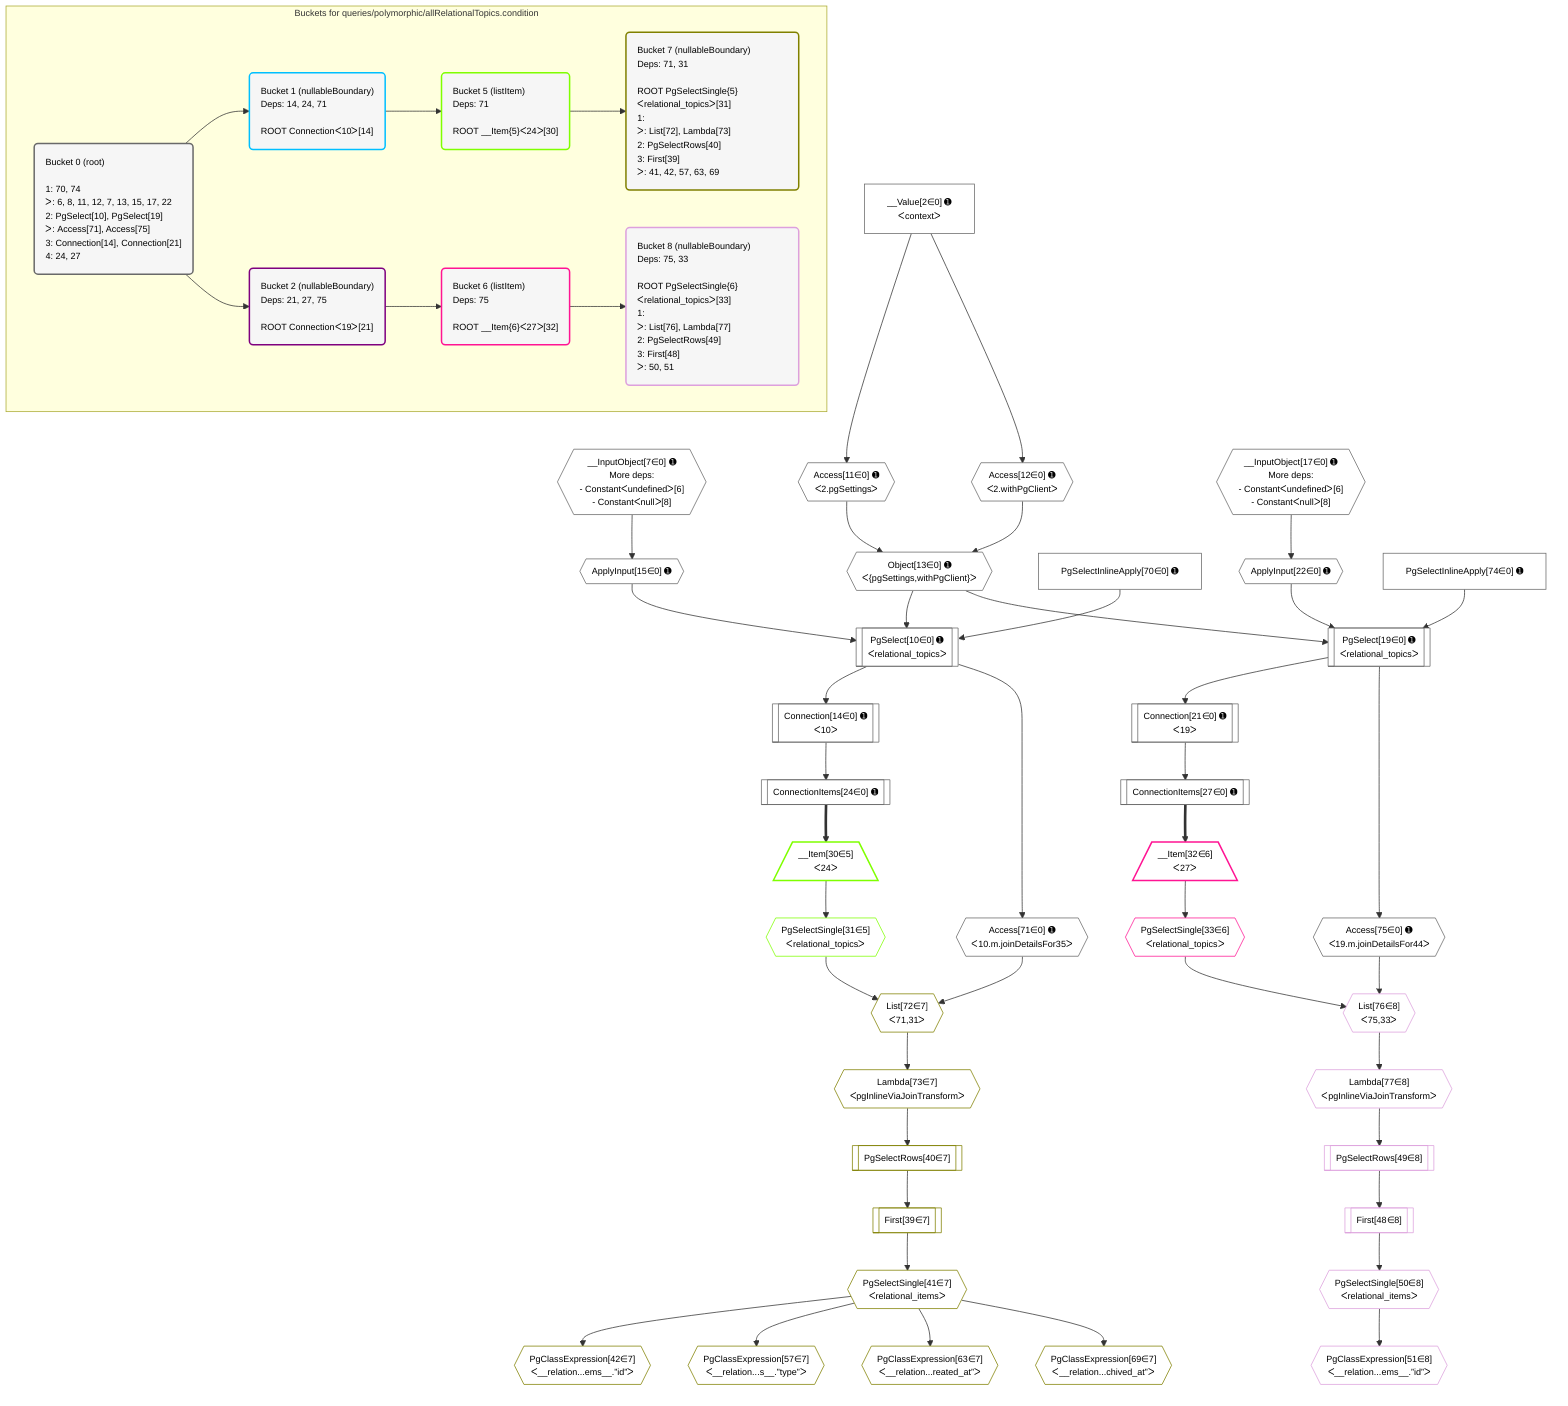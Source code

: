 %%{init: {'themeVariables': { 'fontSize': '12px'}}}%%
graph TD
    classDef path fill:#eee,stroke:#000,color:#000
    classDef plan fill:#fff,stroke-width:1px,color:#000
    classDef itemplan fill:#fff,stroke-width:2px,color:#000
    classDef unbatchedplan fill:#dff,stroke-width:1px,color:#000
    classDef sideeffectplan fill:#fcc,stroke-width:2px,color:#000
    classDef bucket fill:#f6f6f6,color:#000,stroke-width:2px,text-align:left

    subgraph "Buckets for queries/polymorphic/allRelationalTopics.condition"
    Bucket0("Bucket 0 (root)<br /><br />1: 70, 74<br />ᐳ: 6, 8, 11, 12, 7, 13, 15, 17, 22<br />2: PgSelect[10], PgSelect[19]<br />ᐳ: Access[71], Access[75]<br />3: Connection[14], Connection[21]<br />4: 24, 27"):::bucket
    Bucket1("Bucket 1 (nullableBoundary)<br />Deps: 14, 24, 71<br /><br />ROOT Connectionᐸ10ᐳ[14]"):::bucket
    Bucket2("Bucket 2 (nullableBoundary)<br />Deps: 21, 27, 75<br /><br />ROOT Connectionᐸ19ᐳ[21]"):::bucket
    Bucket5("Bucket 5 (listItem)<br />Deps: 71<br /><br />ROOT __Item{5}ᐸ24ᐳ[30]"):::bucket
    Bucket6("Bucket 6 (listItem)<br />Deps: 75<br /><br />ROOT __Item{6}ᐸ27ᐳ[32]"):::bucket
    Bucket7("Bucket 7 (nullableBoundary)<br />Deps: 71, 31<br /><br />ROOT PgSelectSingle{5}ᐸrelational_topicsᐳ[31]<br />1: <br />ᐳ: List[72], Lambda[73]<br />2: PgSelectRows[40]<br />3: First[39]<br />ᐳ: 41, 42, 57, 63, 69"):::bucket
    Bucket8("Bucket 8 (nullableBoundary)<br />Deps: 75, 33<br /><br />ROOT PgSelectSingle{6}ᐸrelational_topicsᐳ[33]<br />1: <br />ᐳ: List[76], Lambda[77]<br />2: PgSelectRows[49]<br />3: First[48]<br />ᐳ: 50, 51"):::bucket
    end
    Bucket0 --> Bucket1 & Bucket2
    Bucket1 --> Bucket5
    Bucket2 --> Bucket6
    Bucket5 --> Bucket7
    Bucket6 --> Bucket8

    %% plan dependencies
    PgSelect10[["PgSelect[10∈0] ➊<br />ᐸrelational_topicsᐳ"]]:::plan
    Object13{{"Object[13∈0] ➊<br />ᐸ{pgSettings,withPgClient}ᐳ"}}:::plan
    ApplyInput15{{"ApplyInput[15∈0] ➊"}}:::plan
    PgSelectInlineApply70["PgSelectInlineApply[70∈0] ➊"]:::plan
    Object13 & ApplyInput15 & PgSelectInlineApply70 --> PgSelect10
    PgSelect19[["PgSelect[19∈0] ➊<br />ᐸrelational_topicsᐳ"]]:::plan
    ApplyInput22{{"ApplyInput[22∈0] ➊"}}:::plan
    PgSelectInlineApply74["PgSelectInlineApply[74∈0] ➊"]:::plan
    Object13 & ApplyInput22 & PgSelectInlineApply74 --> PgSelect19
    __InputObject7{{"__InputObject[7∈0] ➊<br />More deps:<br />- Constantᐸundefinedᐳ[6]<br />- Constantᐸnullᐳ[8]"}}:::plan
    Access11{{"Access[11∈0] ➊<br />ᐸ2.pgSettingsᐳ"}}:::plan
    Access12{{"Access[12∈0] ➊<br />ᐸ2.withPgClientᐳ"}}:::plan
    Access11 & Access12 --> Object13
    __InputObject17{{"__InputObject[17∈0] ➊<br />More deps:<br />- Constantᐸundefinedᐳ[6]<br />- Constantᐸnullᐳ[8]"}}:::plan
    __Value2["__Value[2∈0] ➊<br />ᐸcontextᐳ"]:::plan
    __Value2 --> Access11
    __Value2 --> Access12
    Connection14[["Connection[14∈0] ➊<br />ᐸ10ᐳ"]]:::plan
    PgSelect10 --> Connection14
    __InputObject7 --> ApplyInput15
    Connection21[["Connection[21∈0] ➊<br />ᐸ19ᐳ"]]:::plan
    PgSelect19 --> Connection21
    __InputObject17 --> ApplyInput22
    ConnectionItems24[["ConnectionItems[24∈0] ➊"]]:::plan
    Connection14 --> ConnectionItems24
    ConnectionItems27[["ConnectionItems[27∈0] ➊"]]:::plan
    Connection21 --> ConnectionItems27
    Access71{{"Access[71∈0] ➊<br />ᐸ10.m.joinDetailsFor35ᐳ"}}:::plan
    PgSelect10 --> Access71
    Access75{{"Access[75∈0] ➊<br />ᐸ19.m.joinDetailsFor44ᐳ"}}:::plan
    PgSelect19 --> Access75
    __Item30[/"__Item[30∈5]<br />ᐸ24ᐳ"\]:::itemplan
    ConnectionItems24 ==> __Item30
    PgSelectSingle31{{"PgSelectSingle[31∈5]<br />ᐸrelational_topicsᐳ"}}:::plan
    __Item30 --> PgSelectSingle31
    __Item32[/"__Item[32∈6]<br />ᐸ27ᐳ"\]:::itemplan
    ConnectionItems27 ==> __Item32
    PgSelectSingle33{{"PgSelectSingle[33∈6]<br />ᐸrelational_topicsᐳ"}}:::plan
    __Item32 --> PgSelectSingle33
    List72{{"List[72∈7]<br />ᐸ71,31ᐳ"}}:::plan
    Access71 & PgSelectSingle31 --> List72
    First39[["First[39∈7]"]]:::plan
    PgSelectRows40[["PgSelectRows[40∈7]"]]:::plan
    PgSelectRows40 --> First39
    Lambda73{{"Lambda[73∈7]<br />ᐸpgInlineViaJoinTransformᐳ"}}:::plan
    Lambda73 --> PgSelectRows40
    PgSelectSingle41{{"PgSelectSingle[41∈7]<br />ᐸrelational_itemsᐳ"}}:::plan
    First39 --> PgSelectSingle41
    PgClassExpression42{{"PgClassExpression[42∈7]<br />ᐸ__relation...ems__.”id”ᐳ"}}:::plan
    PgSelectSingle41 --> PgClassExpression42
    PgClassExpression57{{"PgClassExpression[57∈7]<br />ᐸ__relation...s__.”type”ᐳ"}}:::plan
    PgSelectSingle41 --> PgClassExpression57
    PgClassExpression63{{"PgClassExpression[63∈7]<br />ᐸ__relation...reated_at”ᐳ"}}:::plan
    PgSelectSingle41 --> PgClassExpression63
    PgClassExpression69{{"PgClassExpression[69∈7]<br />ᐸ__relation...chived_at”ᐳ"}}:::plan
    PgSelectSingle41 --> PgClassExpression69
    List72 --> Lambda73
    List76{{"List[76∈8]<br />ᐸ75,33ᐳ"}}:::plan
    Access75 & PgSelectSingle33 --> List76
    First48[["First[48∈8]"]]:::plan
    PgSelectRows49[["PgSelectRows[49∈8]"]]:::plan
    PgSelectRows49 --> First48
    Lambda77{{"Lambda[77∈8]<br />ᐸpgInlineViaJoinTransformᐳ"}}:::plan
    Lambda77 --> PgSelectRows49
    PgSelectSingle50{{"PgSelectSingle[50∈8]<br />ᐸrelational_itemsᐳ"}}:::plan
    First48 --> PgSelectSingle50
    PgClassExpression51{{"PgClassExpression[51∈8]<br />ᐸ__relation...ems__.”id”ᐳ"}}:::plan
    PgSelectSingle50 --> PgClassExpression51
    List76 --> Lambda77

    %% define steps
    classDef bucket0 stroke:#696969
    class Bucket0,__Value2,__InputObject7,PgSelect10,Access11,Access12,Object13,Connection14,ApplyInput15,__InputObject17,PgSelect19,Connection21,ApplyInput22,ConnectionItems24,ConnectionItems27,PgSelectInlineApply70,Access71,PgSelectInlineApply74,Access75 bucket0
    classDef bucket1 stroke:#00bfff
    class Bucket1 bucket1
    classDef bucket2 stroke:#7f007f
    class Bucket2 bucket2
    classDef bucket5 stroke:#7fff00
    class Bucket5,__Item30,PgSelectSingle31 bucket5
    classDef bucket6 stroke:#ff1493
    class Bucket6,__Item32,PgSelectSingle33 bucket6
    classDef bucket7 stroke:#808000
    class Bucket7,First39,PgSelectRows40,PgSelectSingle41,PgClassExpression42,PgClassExpression57,PgClassExpression63,PgClassExpression69,List72,Lambda73 bucket7
    classDef bucket8 stroke:#dda0dd
    class Bucket8,First48,PgSelectRows49,PgSelectSingle50,PgClassExpression51,List76,Lambda77 bucket8